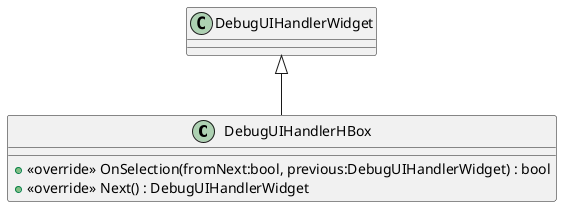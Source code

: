 @startuml
class DebugUIHandlerHBox {
    + <<override>> OnSelection(fromNext:bool, previous:DebugUIHandlerWidget) : bool
    + <<override>> Next() : DebugUIHandlerWidget
}
DebugUIHandlerWidget <|-- DebugUIHandlerHBox
@enduml
